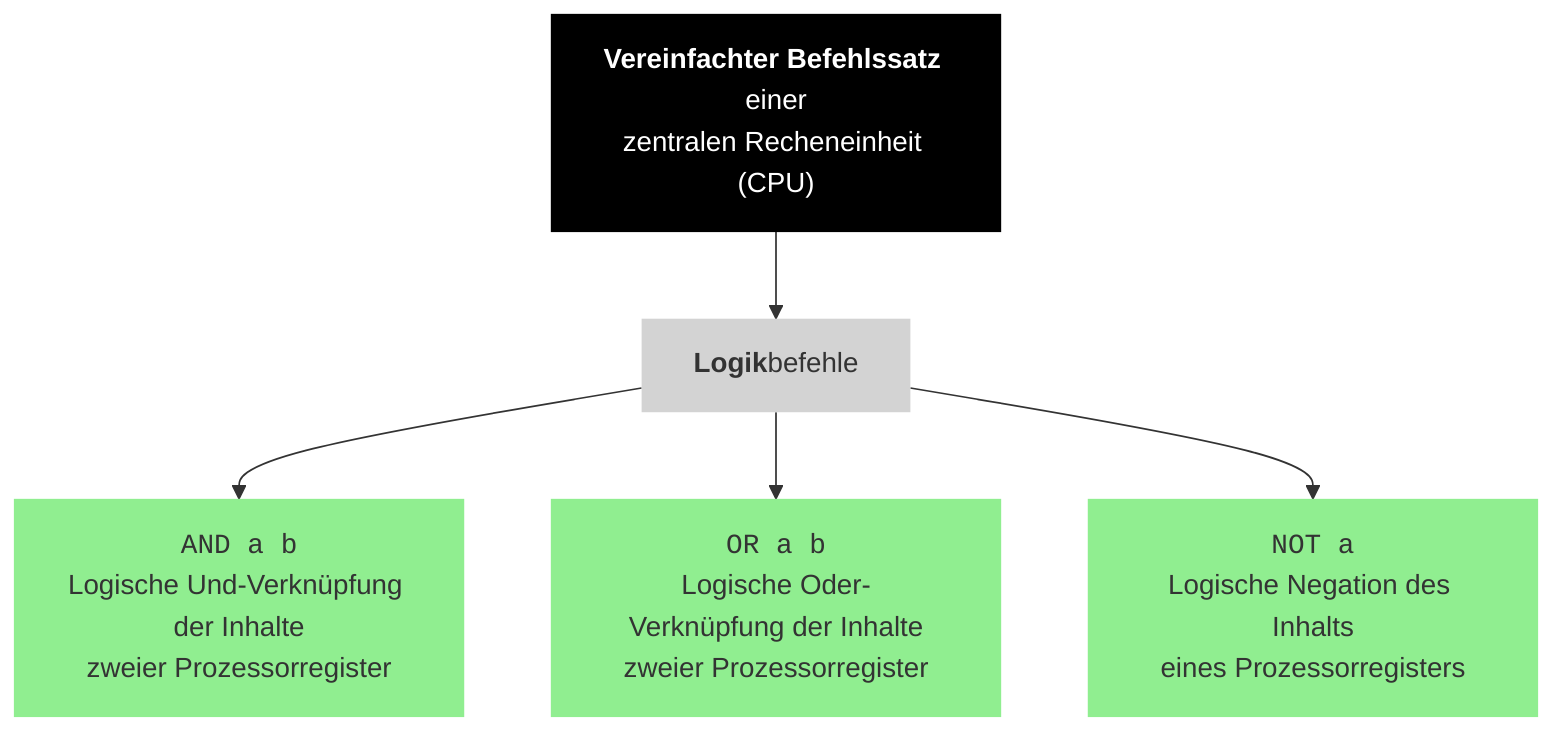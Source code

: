 flowchart

    Befehle["<b>Vereinfachter Befehlssatz</b> einer<br/>zentralen Recheneinheit (CPU)"]

    Befehle --> Logisch["<b>Logik</b>befehle"]

    Logisch --> AND["<code>AND a b</code><br/>Logische Und-Verknüpfung der Inhalte<br/>zweier Prozessorregister"]
    Logisch --> OR["<code>OR a b</code><br/>Logische Oder-Verknüpfung der Inhalte<br/>zweier Prozessorregister"]
    Logisch --> NOT["<code>NOT a</code><br/>Logische Negation des Inhalts<br/>eines Prozessorregisters"]

    style Befehle fill:black,color:white,stroke-width:0px

    style Logisch fill:lightgray,stroke-width:0px

    style AND fill:lightgreen,stroke-width:0px
    style OR fill:lightgreen,stroke-width:0px
    style NOT fill:lightgreen,stroke-width:0px